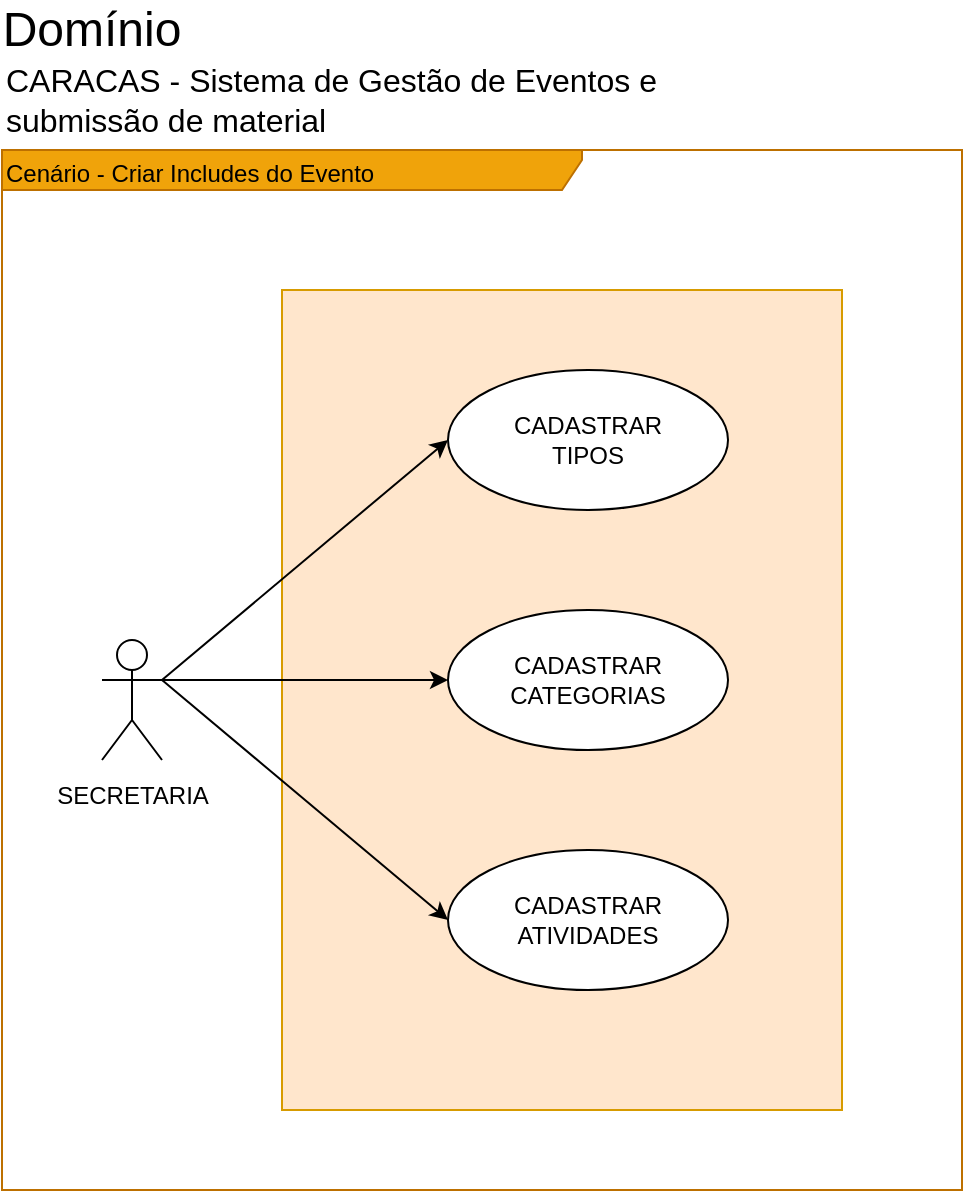 <mxfile>
    <diagram id="01ow3ZPF1ok3aJyIHU1U" name="Page-1">
        <mxGraphModel dx="2035" dy="1220" grid="1" gridSize="10" guides="1" tooltips="1" connect="1" arrows="1" fold="1" page="1" pageScale="1" pageWidth="827" pageHeight="1169" background="#FFFFFF" math="0" shadow="0">
            <root>
                <mxCell id="0"/>
                <mxCell id="1" parent="0"/>
                <mxCell id="6" value="&lt;font style=&quot;font-size: 12px&quot;&gt;Cenário - Criar Includes do Evento&lt;/font&gt;" style="shape=umlFrame;whiteSpace=wrap;html=1;fontSize=16;align=left;width=290;height=20;fillColor=#f0a30a;strokeColor=#BD7000;fontColor=#000000;" parent="1" vertex="1">
                    <mxGeometry x="174" y="359" width="480" height="520" as="geometry"/>
                </mxCell>
                <mxCell id="17" value="" style="rounded=0;whiteSpace=wrap;html=1;fontSize=12;align=left;fillColor=#ffe6cc;strokeColor=#d79b00;" parent="1" vertex="1">
                    <mxGeometry x="314" y="429" width="280" height="410" as="geometry"/>
                </mxCell>
                <mxCell id="2" value="Domínio" style="text;html=1;strokeColor=none;fillColor=none;align=center;verticalAlign=middle;whiteSpace=wrap;rounded=0;fontSize=24;fontColor=#000000;" parent="1" vertex="1">
                    <mxGeometry x="174" y="289" width="90" height="20" as="geometry"/>
                </mxCell>
                <mxCell id="3" value="CARACAS - Sistema de Gestão de Eventos e submissão de material" style="text;html=1;strokeColor=none;fillColor=none;align=left;verticalAlign=middle;whiteSpace=wrap;rounded=0;fontSize=16;fontColor=#000000;" parent="1" vertex="1">
                    <mxGeometry x="174" y="309" width="360" height="50" as="geometry"/>
                </mxCell>
                <mxCell id="7" value="&lt;font style=&quot;font-size: 12px&quot; color=&quot;#000000&quot;&gt;SECRETARIA&lt;/font&gt;" style="shape=umlActor;verticalLabelPosition=bottom;verticalAlign=top;html=1;fontSize=16;strokeColor=#000000;fillColor=none;" parent="1" vertex="1">
                    <mxGeometry x="224" y="604" width="30" height="60" as="geometry"/>
                </mxCell>
                <mxCell id="9" value="&lt;font color=&quot;#000000&quot;&gt;CADASTRAR &lt;br&gt;TIPOS&lt;/font&gt;" style="ellipse;whiteSpace=wrap;html=1;fontSize=12;align=center;strokeColor=#000000;fillColor=#FFFFFF;" parent="1" vertex="1">
                    <mxGeometry x="397" y="469" width="140" height="70" as="geometry"/>
                </mxCell>
                <mxCell id="10" value="&lt;font color=&quot;#000000&quot;&gt;CADASTRAR &lt;br&gt;CATEGORIAS&lt;/font&gt;" style="ellipse;whiteSpace=wrap;html=1;fontSize=12;align=center;strokeColor=#000000;fillColor=#FFFFFF;" parent="1" vertex="1">
                    <mxGeometry x="397" y="589" width="140" height="70" as="geometry"/>
                </mxCell>
                <mxCell id="11" value="&lt;font color=&quot;#000000&quot;&gt;CADASTRAR &lt;br&gt;ATIVIDADES&lt;/font&gt;" style="ellipse;whiteSpace=wrap;html=1;fontSize=12;align=center;strokeColor=#000000;fillColor=#FFFFFF;" parent="1" vertex="1">
                    <mxGeometry x="397" y="709" width="140" height="70" as="geometry"/>
                </mxCell>
                <mxCell id="21" value="" style="endArrow=classic;html=1;entryX=0;entryY=0.5;entryDx=0;entryDy=0;exitX=1;exitY=0.333;exitDx=0;exitDy=0;exitPerimeter=0;strokeColor=#000000;" edge="1" parent="1" source="7" target="9">
                    <mxGeometry x="174" y="289" width="50" height="50" as="geometry">
                        <mxPoint x="334" y="619" as="sourcePoint"/>
                        <mxPoint x="384" y="569" as="targetPoint"/>
                    </mxGeometry>
                </mxCell>
                <mxCell id="22" value="" style="endArrow=classic;html=1;strokeColor=#000000;entryX=0;entryY=0.5;entryDx=0;entryDy=0;exitX=1;exitY=0.333;exitDx=0;exitDy=0;exitPerimeter=0;" edge="1" parent="1" source="7" target="10">
                    <mxGeometry x="174" y="289" width="50" height="50" as="geometry">
                        <mxPoint x="334" y="619" as="sourcePoint"/>
                        <mxPoint x="384" y="569" as="targetPoint"/>
                    </mxGeometry>
                </mxCell>
                <mxCell id="23" value="" style="endArrow=classic;html=1;strokeColor=#000000;entryX=0;entryY=0.5;entryDx=0;entryDy=0;exitX=1;exitY=0.333;exitDx=0;exitDy=0;exitPerimeter=0;" edge="1" parent="1" source="7" target="11">
                    <mxGeometry x="174" y="289" width="50" height="50" as="geometry">
                        <mxPoint x="334" y="619" as="sourcePoint"/>
                        <mxPoint x="384" y="569" as="targetPoint"/>
                    </mxGeometry>
                </mxCell>
            </root>
        </mxGraphModel>
    </diagram>
</mxfile>